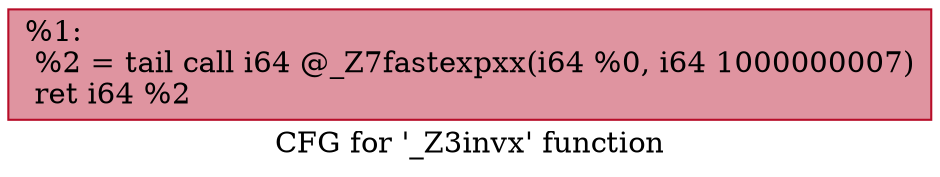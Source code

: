 digraph "CFG for '_Z3invx' function" {
	label="CFG for '_Z3invx' function";

	Node0x56447980c980 [shape=record,color="#b70d28ff", style=filled, fillcolor="#b70d2870",label="{%1:\l  %2 = tail call i64 @_Z7fastexpxx(i64 %0, i64 1000000007)\l  ret i64 %2\l}"];
}
